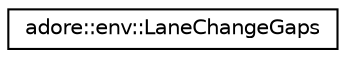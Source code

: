 digraph "Graphical Class Hierarchy"
{
 // LATEX_PDF_SIZE
  edge [fontname="Helvetica",fontsize="10",labelfontname="Helvetica",labelfontsize="10"];
  node [fontname="Helvetica",fontsize="10",shape=record];
  rankdir="LR";
  Node0 [label="adore::env::LaneChangeGaps",height=0.2,width=0.4,color="black", fillcolor="white", style="filled",URL="$classadore_1_1env_1_1LaneChangeGaps.html",tooltip=" "];
}
